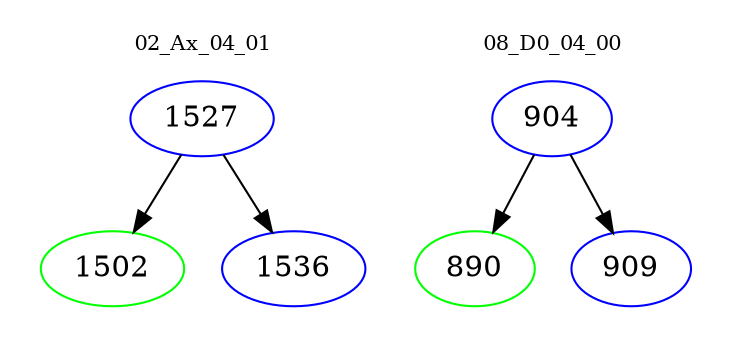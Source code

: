 digraph{
subgraph cluster_0 {
color = white
label = "02_Ax_04_01";
fontsize=10;
T0_1527 [label="1527", color="blue"]
T0_1527 -> T0_1502 [color="black"]
T0_1502 [label="1502", color="green"]
T0_1527 -> T0_1536 [color="black"]
T0_1536 [label="1536", color="blue"]
}
subgraph cluster_1 {
color = white
label = "08_D0_04_00";
fontsize=10;
T1_904 [label="904", color="blue"]
T1_904 -> T1_890 [color="black"]
T1_890 [label="890", color="green"]
T1_904 -> T1_909 [color="black"]
T1_909 [label="909", color="blue"]
}
}
